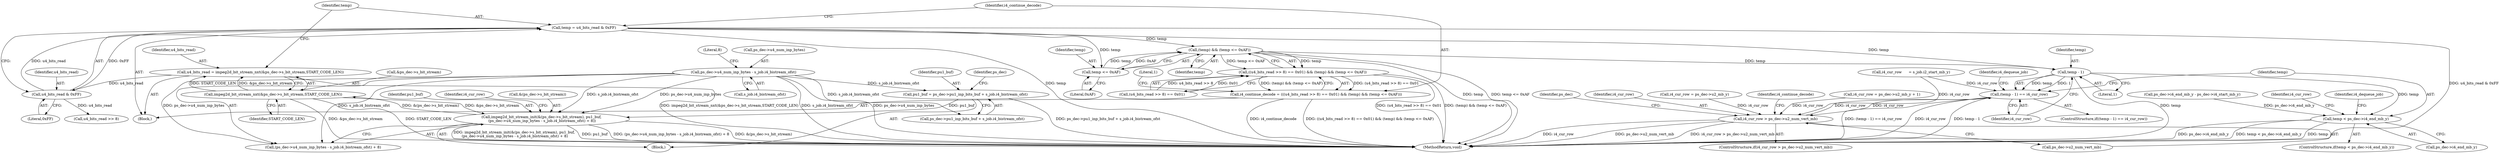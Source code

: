 digraph "0_Android_ba604d336b40fd4bde1622f64d67135bdbd61301@API" {
"1000304" [label="(Call,temp = u4_bits_read & 0xFF)"];
"1000306" [label="(Call,u4_bits_read & 0xFF)"];
"1000296" [label="(Call,u4_bits_read = impeg2d_bit_stream_nxt(&ps_dec->s_bit_stream,START_CODE_LEN))"];
"1000298" [label="(Call,impeg2d_bit_stream_nxt(&ps_dec->s_bit_stream,START_CODE_LEN))"];
"1000183" [label="(Call,impeg2d_bit_stream_init(&(ps_dec->s_bit_stream), pu1_buf,\n (ps_dec->u4_num_inp_bytes - s_job.i4_bistream_ofst) + 8))"];
"1000174" [label="(Call,pu1_buf = ps_dec->pu1_inp_bits_buf + s_job.i4_bistream_ofst)"];
"1000190" [label="(Call,ps_dec->u4_num_inp_bytes - s_job.i4_bistream_ofst)"];
"1000317" [label="(Call,(temp) && (temp <= 0xAF))"];
"1000311" [label="(Call,((u4_bits_read >> 8) == 0x01) && (temp) && (temp <= 0xAF))"];
"1000309" [label="(Call,i4_continue_decode = (((u4_bits_read >> 8) == 0x01) && (temp) && (temp <= 0xAF)))"];
"1000346" [label="(Call,temp - 1)"];
"1000345" [label="(Call,(temp - 1) == i4_cur_row)"];
"1000127" [label="(Call,i4_cur_row > ps_dec->u2_num_vert_mb)"];
"1000356" [label="(Call,temp < ps_dec->i4_end_mb_y)"];
"1000319" [label="(Call,temp <= 0xAF)"];
"1000128" [label="(Identifier,i4_cur_row)"];
"1000142" [label="(Identifier,ps_dec)"];
"1000306" [label="(Call,u4_bits_read & 0xFF)"];
"1000189" [label="(Call,(ps_dec->u4_num_inp_bytes - s_job.i4_bistream_ofst) + 8)"];
"1000190" [label="(Call,ps_dec->u4_num_inp_bytes - s_job.i4_bistream_ofst)"];
"1000309" [label="(Call,i4_continue_decode = (((u4_bits_read >> 8) == 0x01) && (temp) && (temp <= 0xAF)))"];
"1000234" [label="(Call,ps_dec->i4_end_mb_y - ps_dec->i4_start_mb_y)"];
"1000175" [label="(Identifier,pu1_buf)"];
"1000321" [label="(Literal,0xAF)"];
"1000176" [label="(Call,ps_dec->pu1_inp_bits_buf + s_job.i4_bistream_ofst)"];
"1000318" [label="(Identifier,temp)"];
"1000362" [label="(Call,i4_cur_row = ps_dec->u2_mb_y)"];
"1000325" [label="(Literal,1)"];
"1000296" [label="(Call,u4_bits_read = impeg2d_bit_stream_nxt(&ps_dec->s_bit_stream,START_CODE_LEN))"];
"1000345" [label="(Call,(temp - 1) == i4_cur_row)"];
"1000320" [label="(Identifier,temp)"];
"1000298" [label="(Call,impeg2d_bit_stream_nxt(&ps_dec->s_bit_stream,START_CODE_LEN))"];
"1000346" [label="(Call,temp - 1)"];
"1000174" [label="(Call,pu1_buf = ps_dec->pu1_inp_bits_buf + s_job.i4_bistream_ofst)"];
"1000307" [label="(Identifier,u4_bits_read)"];
"1000311" [label="(Call,((u4_bits_read >> 8) == 0x01) && (temp) && (temp <= 0xAF))"];
"1000477" [label="(MethodReturn,void)"];
"1000317" [label="(Call,(temp) && (temp <= 0xAF))"];
"1000357" [label="(Identifier,temp)"];
"1000355" [label="(ControlStructure,if(temp < ps_dec->i4_end_mb_y))"];
"1000299" [label="(Call,&ps_dec->s_bit_stream)"];
"1000313" [label="(Call,u4_bits_read >> 8)"];
"1000308" [label="(Literal,0xFF)"];
"1000348" [label="(Literal,1)"];
"1000186" [label="(Identifier,ps_dec)"];
"1000358" [label="(Call,ps_dec->i4_end_mb_y)"];
"1000305" [label="(Identifier,temp)"];
"1000295" [label="(Block,)"];
"1000363" [label="(Identifier,i4_cur_row)"];
"1000352" [label="(Identifier,i4_dequeue_job)"];
"1000173" [label="(Block,)"];
"1000356" [label="(Call,temp < ps_dec->i4_end_mb_y)"];
"1000127" [label="(Call,i4_cur_row > ps_dec->u2_num_vert_mb)"];
"1000199" [label="(Identifier,i4_cur_row)"];
"1000319" [label="(Call,temp <= 0xAF)"];
"1000370" [label="(Identifier,i4_dequeue_job)"];
"1000310" [label="(Identifier,i4_continue_decode)"];
"1000198" [label="(Call,i4_cur_row      = s_job.i2_start_mb_y)"];
"1000303" [label="(Identifier,START_CODE_LEN)"];
"1000304" [label="(Call,temp = u4_bits_read & 0xFF)"];
"1000194" [label="(Call,s_job.i4_bistream_ofst)"];
"1000312" [label="(Call,(u4_bits_read >> 8) == 0x01)"];
"1000347" [label="(Identifier,temp)"];
"1000184" [label="(Call,&(ps_dec->s_bit_stream))"];
"1000191" [label="(Call,ps_dec->u4_num_inp_bytes)"];
"1000349" [label="(Identifier,i4_cur_row)"];
"1000297" [label="(Identifier,u4_bits_read)"];
"1000126" [label="(ControlStructure,if(i4_cur_row > ps_dec->u2_num_vert_mb))"];
"1000183" [label="(Call,impeg2d_bit_stream_init(&(ps_dec->s_bit_stream), pu1_buf,\n (ps_dec->u4_num_inp_bytes - s_job.i4_bistream_ofst) + 8))"];
"1000129" [label="(Call,ps_dec->u2_num_vert_mb)"];
"1000134" [label="(Identifier,i4_continue_decode)"];
"1000111" [label="(Call,i4_cur_row = ps_dec->u2_mb_y + 1)"];
"1000188" [label="(Identifier,pu1_buf)"];
"1000197" [label="(Literal,8)"];
"1000344" [label="(ControlStructure,if((temp - 1) == i4_cur_row))"];
"1000304" -> "1000295"  [label="AST: "];
"1000304" -> "1000306"  [label="CFG: "];
"1000305" -> "1000304"  [label="AST: "];
"1000306" -> "1000304"  [label="AST: "];
"1000310" -> "1000304"  [label="CFG: "];
"1000304" -> "1000477"  [label="DDG: temp"];
"1000304" -> "1000477"  [label="DDG: u4_bits_read & 0xFF"];
"1000306" -> "1000304"  [label="DDG: u4_bits_read"];
"1000306" -> "1000304"  [label="DDG: 0xFF"];
"1000304" -> "1000317"  [label="DDG: temp"];
"1000304" -> "1000319"  [label="DDG: temp"];
"1000304" -> "1000346"  [label="DDG: temp"];
"1000306" -> "1000308"  [label="CFG: "];
"1000307" -> "1000306"  [label="AST: "];
"1000308" -> "1000306"  [label="AST: "];
"1000296" -> "1000306"  [label="DDG: u4_bits_read"];
"1000306" -> "1000313"  [label="DDG: u4_bits_read"];
"1000296" -> "1000295"  [label="AST: "];
"1000296" -> "1000298"  [label="CFG: "];
"1000297" -> "1000296"  [label="AST: "];
"1000298" -> "1000296"  [label="AST: "];
"1000305" -> "1000296"  [label="CFG: "];
"1000296" -> "1000477"  [label="DDG: impeg2d_bit_stream_nxt(&ps_dec->s_bit_stream,START_CODE_LEN)"];
"1000298" -> "1000296"  [label="DDG: &ps_dec->s_bit_stream"];
"1000298" -> "1000296"  [label="DDG: START_CODE_LEN"];
"1000298" -> "1000303"  [label="CFG: "];
"1000299" -> "1000298"  [label="AST: "];
"1000303" -> "1000298"  [label="AST: "];
"1000298" -> "1000477"  [label="DDG: START_CODE_LEN"];
"1000298" -> "1000477"  [label="DDG: &ps_dec->s_bit_stream"];
"1000298" -> "1000183"  [label="DDG: &ps_dec->s_bit_stream"];
"1000183" -> "1000298"  [label="DDG: &(ps_dec->s_bit_stream)"];
"1000183" -> "1000173"  [label="AST: "];
"1000183" -> "1000189"  [label="CFG: "];
"1000184" -> "1000183"  [label="AST: "];
"1000188" -> "1000183"  [label="AST: "];
"1000189" -> "1000183"  [label="AST: "];
"1000199" -> "1000183"  [label="CFG: "];
"1000183" -> "1000477"  [label="DDG: pu1_buf"];
"1000183" -> "1000477"  [label="DDG: (ps_dec->u4_num_inp_bytes - s_job.i4_bistream_ofst) + 8"];
"1000183" -> "1000477"  [label="DDG: &(ps_dec->s_bit_stream)"];
"1000183" -> "1000477"  [label="DDG: impeg2d_bit_stream_init(&(ps_dec->s_bit_stream), pu1_buf,\n (ps_dec->u4_num_inp_bytes - s_job.i4_bistream_ofst) + 8)"];
"1000174" -> "1000183"  [label="DDG: pu1_buf"];
"1000190" -> "1000183"  [label="DDG: ps_dec->u4_num_inp_bytes"];
"1000190" -> "1000183"  [label="DDG: s_job.i4_bistream_ofst"];
"1000174" -> "1000173"  [label="AST: "];
"1000174" -> "1000176"  [label="CFG: "];
"1000175" -> "1000174"  [label="AST: "];
"1000176" -> "1000174"  [label="AST: "];
"1000186" -> "1000174"  [label="CFG: "];
"1000174" -> "1000477"  [label="DDG: ps_dec->pu1_inp_bits_buf + s_job.i4_bistream_ofst"];
"1000190" -> "1000174"  [label="DDG: s_job.i4_bistream_ofst"];
"1000190" -> "1000189"  [label="AST: "];
"1000190" -> "1000194"  [label="CFG: "];
"1000191" -> "1000190"  [label="AST: "];
"1000194" -> "1000190"  [label="AST: "];
"1000197" -> "1000190"  [label="CFG: "];
"1000190" -> "1000477"  [label="DDG: s_job.i4_bistream_ofst"];
"1000190" -> "1000477"  [label="DDG: ps_dec->u4_num_inp_bytes"];
"1000190" -> "1000176"  [label="DDG: s_job.i4_bistream_ofst"];
"1000190" -> "1000189"  [label="DDG: ps_dec->u4_num_inp_bytes"];
"1000190" -> "1000189"  [label="DDG: s_job.i4_bistream_ofst"];
"1000317" -> "1000311"  [label="AST: "];
"1000317" -> "1000318"  [label="CFG: "];
"1000317" -> "1000319"  [label="CFG: "];
"1000318" -> "1000317"  [label="AST: "];
"1000319" -> "1000317"  [label="AST: "];
"1000311" -> "1000317"  [label="CFG: "];
"1000317" -> "1000477"  [label="DDG: temp"];
"1000317" -> "1000477"  [label="DDG: temp <= 0xAF"];
"1000317" -> "1000311"  [label="DDG: temp"];
"1000317" -> "1000311"  [label="DDG: temp <= 0xAF"];
"1000319" -> "1000317"  [label="DDG: temp"];
"1000319" -> "1000317"  [label="DDG: 0xAF"];
"1000317" -> "1000346"  [label="DDG: temp"];
"1000311" -> "1000309"  [label="AST: "];
"1000311" -> "1000312"  [label="CFG: "];
"1000312" -> "1000311"  [label="AST: "];
"1000309" -> "1000311"  [label="CFG: "];
"1000311" -> "1000477"  [label="DDG: (u4_bits_read >> 8) == 0x01"];
"1000311" -> "1000477"  [label="DDG: (temp) && (temp <= 0xAF)"];
"1000311" -> "1000309"  [label="DDG: (u4_bits_read >> 8) == 0x01"];
"1000311" -> "1000309"  [label="DDG: (temp) && (temp <= 0xAF)"];
"1000312" -> "1000311"  [label="DDG: u4_bits_read >> 8"];
"1000312" -> "1000311"  [label="DDG: 0x01"];
"1000309" -> "1000295"  [label="AST: "];
"1000310" -> "1000309"  [label="AST: "];
"1000325" -> "1000309"  [label="CFG: "];
"1000309" -> "1000477"  [label="DDG: i4_continue_decode"];
"1000309" -> "1000477"  [label="DDG: ((u4_bits_read >> 8) == 0x01) && (temp) && (temp <= 0xAF)"];
"1000346" -> "1000345"  [label="AST: "];
"1000346" -> "1000348"  [label="CFG: "];
"1000347" -> "1000346"  [label="AST: "];
"1000348" -> "1000346"  [label="AST: "];
"1000349" -> "1000346"  [label="CFG: "];
"1000346" -> "1000477"  [label="DDG: temp"];
"1000346" -> "1000345"  [label="DDG: temp"];
"1000346" -> "1000345"  [label="DDG: 1"];
"1000346" -> "1000356"  [label="DDG: temp"];
"1000345" -> "1000344"  [label="AST: "];
"1000345" -> "1000349"  [label="CFG: "];
"1000349" -> "1000345"  [label="AST: "];
"1000352" -> "1000345"  [label="CFG: "];
"1000357" -> "1000345"  [label="CFG: "];
"1000345" -> "1000477"  [label="DDG: i4_cur_row"];
"1000345" -> "1000477"  [label="DDG: temp - 1"];
"1000345" -> "1000477"  [label="DDG: (temp - 1) == i4_cur_row"];
"1000345" -> "1000127"  [label="DDG: i4_cur_row"];
"1000198" -> "1000345"  [label="DDG: i4_cur_row"];
"1000127" -> "1000345"  [label="DDG: i4_cur_row"];
"1000127" -> "1000126"  [label="AST: "];
"1000127" -> "1000129"  [label="CFG: "];
"1000128" -> "1000127"  [label="AST: "];
"1000129" -> "1000127"  [label="AST: "];
"1000134" -> "1000127"  [label="CFG: "];
"1000142" -> "1000127"  [label="CFG: "];
"1000127" -> "1000477"  [label="DDG: ps_dec->u2_num_vert_mb"];
"1000127" -> "1000477"  [label="DDG: i4_cur_row > ps_dec->u2_num_vert_mb"];
"1000127" -> "1000477"  [label="DDG: i4_cur_row"];
"1000111" -> "1000127"  [label="DDG: i4_cur_row"];
"1000198" -> "1000127"  [label="DDG: i4_cur_row"];
"1000362" -> "1000127"  [label="DDG: i4_cur_row"];
"1000356" -> "1000355"  [label="AST: "];
"1000356" -> "1000358"  [label="CFG: "];
"1000357" -> "1000356"  [label="AST: "];
"1000358" -> "1000356"  [label="AST: "];
"1000363" -> "1000356"  [label="CFG: "];
"1000370" -> "1000356"  [label="CFG: "];
"1000356" -> "1000477"  [label="DDG: temp < ps_dec->i4_end_mb_y"];
"1000356" -> "1000477"  [label="DDG: temp"];
"1000356" -> "1000477"  [label="DDG: ps_dec->i4_end_mb_y"];
"1000234" -> "1000356"  [label="DDG: ps_dec->i4_end_mb_y"];
"1000319" -> "1000321"  [label="CFG: "];
"1000320" -> "1000319"  [label="AST: "];
"1000321" -> "1000319"  [label="AST: "];
}
